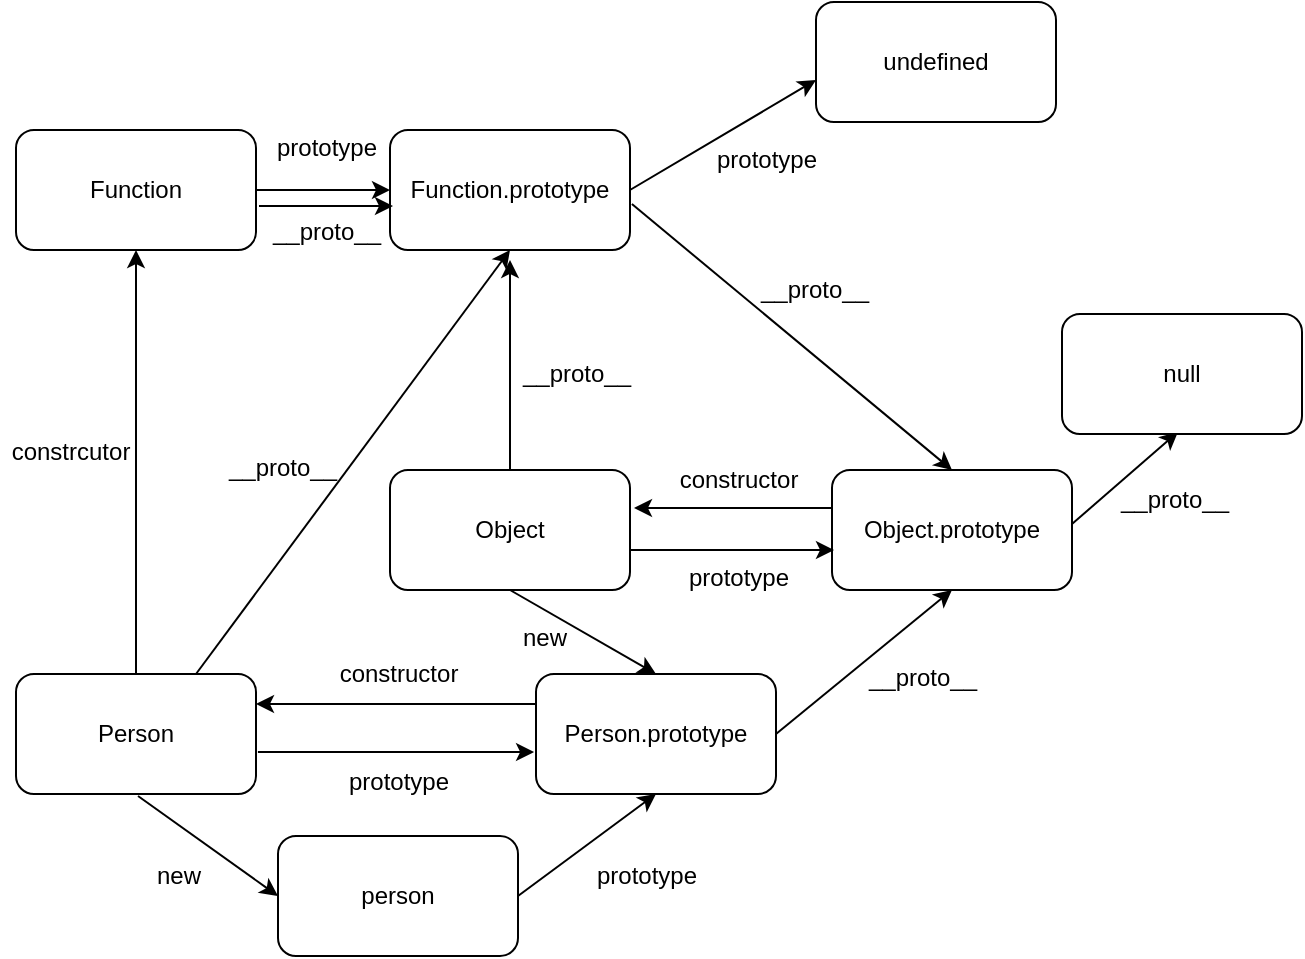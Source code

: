 <mxfile version="13.10.0" type="embed">
    <diagram id="zJzKG0UhQwI200rbQy-j" name="Page-1">
        <mxGraphModel dx="600" dy="658" grid="0" gridSize="10" guides="1" tooltips="1" connect="1" arrows="1" fold="1" page="1" pageScale="1" pageWidth="850" pageHeight="1100" math="0" shadow="0">
            <root>
                <mxCell id="0"/>
                <mxCell id="1" parent="0"/>
                <mxCell id="2" value="person" style="rounded=1;whiteSpace=wrap;html=1;" vertex="1" parent="1">
                    <mxGeometry x="230" y="460" width="120" height="60" as="geometry"/>
                </mxCell>
                <mxCell id="3" value="" style="endArrow=classic;html=1;entryX=0;entryY=0.5;entryDx=0;entryDy=0;" edge="1" parent="1" target="2">
                    <mxGeometry width="50" height="50" relative="1" as="geometry">
                        <mxPoint x="160" y="440" as="sourcePoint"/>
                        <mxPoint x="330" y="310" as="targetPoint"/>
                    </mxGeometry>
                </mxCell>
                <mxCell id="4" value="new" style="text;html=1;align=center;verticalAlign=middle;resizable=0;points=[];autosize=1;" vertex="1" parent="1">
                    <mxGeometry x="160" y="470" width="40" height="20" as="geometry"/>
                </mxCell>
                <mxCell id="5" value="Person" style="rounded=1;whiteSpace=wrap;html=1;" vertex="1" parent="1">
                    <mxGeometry x="99" y="379" width="120" height="60" as="geometry"/>
                </mxCell>
                <mxCell id="6" value="" style="endArrow=classic;html=1;exitX=1;exitY=0.5;exitDx=0;exitDy=0;entryX=0.5;entryY=1;entryDx=0;entryDy=0;" edge="1" parent="1" source="2" target="8">
                    <mxGeometry width="50" height="50" relative="1" as="geometry">
                        <mxPoint x="335" y="363" as="sourcePoint"/>
                        <mxPoint x="434" y="435" as="targetPoint"/>
                    </mxGeometry>
                </mxCell>
                <mxCell id="7" value="prototype" style="text;html=1;align=center;verticalAlign=middle;resizable=0;points=[];autosize=1;" vertex="1" parent="1">
                    <mxGeometry x="384" y="471" width="60" height="18" as="geometry"/>
                </mxCell>
                <mxCell id="8" value="Person.prototype" style="rounded=1;whiteSpace=wrap;html=1;" vertex="1" parent="1">
                    <mxGeometry x="359" y="379" width="120" height="60" as="geometry"/>
                </mxCell>
                <mxCell id="9" value="" style="endArrow=classic;html=1;exitX=0;exitY=0.25;exitDx=0;exitDy=0;entryX=1;entryY=0.25;entryDx=0;entryDy=0;" edge="1" parent="1" source="8" target="5">
                    <mxGeometry width="50" height="50" relative="1" as="geometry">
                        <mxPoint x="335" y="363" as="sourcePoint"/>
                        <mxPoint x="385" y="313" as="targetPoint"/>
                    </mxGeometry>
                </mxCell>
                <mxCell id="10" value="constructor" style="text;html=1;align=center;verticalAlign=middle;resizable=0;points=[];autosize=1;" vertex="1" parent="1">
                    <mxGeometry x="255.5" y="370" width="69" height="18" as="geometry"/>
                </mxCell>
                <mxCell id="11" value="" style="endArrow=classic;html=1;exitX=1.008;exitY=0.65;exitDx=0;exitDy=0;exitPerimeter=0;entryX=-0.008;entryY=0.65;entryDx=0;entryDy=0;entryPerimeter=0;" edge="1" parent="1" source="5" target="8">
                    <mxGeometry width="50" height="50" relative="1" as="geometry">
                        <mxPoint x="335" y="363" as="sourcePoint"/>
                        <mxPoint x="385" y="313" as="targetPoint"/>
                    </mxGeometry>
                </mxCell>
                <mxCell id="12" value="prototype" style="text;html=1;align=center;verticalAlign=middle;resizable=0;points=[];autosize=1;" vertex="1" parent="1">
                    <mxGeometry x="260" y="424" width="60" height="18" as="geometry"/>
                </mxCell>
                <mxCell id="14" value="constrcutor" style="text;html=1;align=center;verticalAlign=middle;resizable=0;points=[];autosize=1;" vertex="1" parent="1">
                    <mxGeometry x="91" y="259" width="69" height="18" as="geometry"/>
                </mxCell>
                <mxCell id="15" value="Function" style="rounded=1;whiteSpace=wrap;html=1;" vertex="1" parent="1">
                    <mxGeometry x="99" y="107" width="120" height="60" as="geometry"/>
                </mxCell>
                <mxCell id="19" value="" style="endArrow=classic;html=1;exitX=1;exitY=0.5;exitDx=0;exitDy=0;" edge="1" parent="1" source="8">
                    <mxGeometry width="50" height="50" relative="1" as="geometry">
                        <mxPoint x="421" y="320" as="sourcePoint"/>
                        <mxPoint x="567" y="337" as="targetPoint"/>
                    </mxGeometry>
                </mxCell>
                <mxCell id="20" value="__proto__" style="text;html=1;align=center;verticalAlign=middle;resizable=0;points=[];autosize=1;" vertex="1" parent="1">
                    <mxGeometry x="520" y="372" width="64" height="18" as="geometry"/>
                </mxCell>
                <mxCell id="22" value="&lt;span&gt;Object.prototype&lt;/span&gt;" style="rounded=1;whiteSpace=wrap;html=1;" vertex="1" parent="1">
                    <mxGeometry x="507" y="277" width="120" height="60" as="geometry"/>
                </mxCell>
                <mxCell id="23" value="Object" style="rounded=1;whiteSpace=wrap;html=1;" vertex="1" parent="1">
                    <mxGeometry x="286" y="277" width="120" height="60" as="geometry"/>
                </mxCell>
                <mxCell id="24" value="" style="endArrow=classic;html=1;exitX=0;exitY=0.25;exitDx=0;exitDy=0;" edge="1" parent="1">
                    <mxGeometry width="50" height="50" relative="1" as="geometry">
                        <mxPoint x="507" y="296" as="sourcePoint"/>
                        <mxPoint x="408" y="296" as="targetPoint"/>
                    </mxGeometry>
                </mxCell>
                <mxCell id="25" value="" style="endArrow=classic;html=1;exitX=1.008;exitY=0.65;exitDx=0;exitDy=0;exitPerimeter=0;" edge="1" parent="1">
                    <mxGeometry width="50" height="50" relative="1" as="geometry">
                        <mxPoint x="406" y="317" as="sourcePoint"/>
                        <mxPoint x="508" y="317" as="targetPoint"/>
                    </mxGeometry>
                </mxCell>
                <mxCell id="26" value="constructor" style="text;html=1;align=center;verticalAlign=middle;resizable=0;points=[];autosize=1;" vertex="1" parent="1">
                    <mxGeometry x="425" y="273" width="69" height="18" as="geometry"/>
                </mxCell>
                <mxCell id="27" value="prototype" style="text;html=1;align=center;verticalAlign=middle;resizable=0;points=[];autosize=1;" vertex="1" parent="1">
                    <mxGeometry x="429.5" y="322" width="60" height="18" as="geometry"/>
                </mxCell>
                <mxCell id="31" value="" style="endArrow=classic;html=1;exitX=0.5;exitY=0;exitDx=0;exitDy=0;entryX=0.5;entryY=1;entryDx=0;entryDy=0;" edge="1" parent="1" source="5" target="15">
                    <mxGeometry width="50" height="50" relative="1" as="geometry">
                        <mxPoint x="230" y="347" as="sourcePoint"/>
                        <mxPoint x="156" y="340" as="targetPoint"/>
                    </mxGeometry>
                </mxCell>
                <mxCell id="32" value="" style="endArrow=classic;html=1;exitX=0.5;exitY=1;exitDx=0;exitDy=0;entryX=0.5;entryY=0;entryDx=0;entryDy=0;" edge="1" parent="1" source="23" target="8">
                    <mxGeometry width="50" height="50" relative="1" as="geometry">
                        <mxPoint x="523" y="347" as="sourcePoint"/>
                        <mxPoint x="573" y="297" as="targetPoint"/>
                    </mxGeometry>
                </mxCell>
                <mxCell id="33" value="new" style="text;html=1;align=center;verticalAlign=middle;resizable=0;points=[];autosize=1;" vertex="1" parent="1">
                    <mxGeometry x="347" y="352" width="32" height="18" as="geometry"/>
                </mxCell>
                <mxCell id="34" value="" style="endArrow=classic;html=1;exitX=1;exitY=0.5;exitDx=0;exitDy=0;" edge="1" parent="1">
                    <mxGeometry width="50" height="50" relative="1" as="geometry">
                        <mxPoint x="627" y="304" as="sourcePoint"/>
                        <mxPoint x="680" y="258" as="targetPoint"/>
                    </mxGeometry>
                </mxCell>
                <mxCell id="36" value="__proto__" style="text;html=1;align=center;verticalAlign=middle;resizable=0;points=[];autosize=1;" vertex="1" parent="1">
                    <mxGeometry x="646" y="283" width="64" height="18" as="geometry"/>
                </mxCell>
                <mxCell id="38" value="null" style="rounded=1;whiteSpace=wrap;html=1;" vertex="1" parent="1">
                    <mxGeometry x="622" y="199" width="120" height="60" as="geometry"/>
                </mxCell>
                <mxCell id="39" value="" style="endArrow=classic;html=1;exitX=0.5;exitY=0;exitDx=0;exitDy=0;" edge="1" parent="1" source="23">
                    <mxGeometry width="50" height="50" relative="1" as="geometry">
                        <mxPoint x="324" y="350" as="sourcePoint"/>
                        <mxPoint x="346" y="172" as="targetPoint"/>
                    </mxGeometry>
                </mxCell>
                <mxCell id="40" value="__proto__" style="text;html=1;align=center;verticalAlign=middle;resizable=0;points=[];autosize=1;" vertex="1" parent="1">
                    <mxGeometry x="347" y="220" width="64" height="18" as="geometry"/>
                </mxCell>
                <mxCell id="41" value="Function.prototype" style="rounded=1;whiteSpace=wrap;html=1;" vertex="1" parent="1">
                    <mxGeometry x="286" y="107" width="120" height="60" as="geometry"/>
                </mxCell>
                <mxCell id="42" value="" style="endArrow=classic;html=1;exitX=0.75;exitY=0;exitDx=0;exitDy=0;entryX=0.5;entryY=1;entryDx=0;entryDy=0;" edge="1" parent="1" source="5" target="41">
                    <mxGeometry width="50" height="50" relative="1" as="geometry">
                        <mxPoint x="340" y="350" as="sourcePoint"/>
                        <mxPoint x="390" y="300" as="targetPoint"/>
                    </mxGeometry>
                </mxCell>
                <mxCell id="43" value="__proto__" style="text;html=1;align=center;verticalAlign=middle;resizable=0;points=[];autosize=1;" vertex="1" parent="1">
                    <mxGeometry x="200" y="267" width="64" height="18" as="geometry"/>
                </mxCell>
                <mxCell id="50" value="prototype" style="text;html=1;align=center;verticalAlign=middle;resizable=0;points=[];autosize=1;" vertex="1" parent="1">
                    <mxGeometry x="224" y="107" width="60" height="18" as="geometry"/>
                </mxCell>
                <mxCell id="51" value="" style="endArrow=classic;html=1;exitX=1.008;exitY=0.617;exitDx=0;exitDy=0;exitPerimeter=0;entryX=0.5;entryY=0;entryDx=0;entryDy=0;" edge="1" parent="1" source="41" target="22">
                    <mxGeometry width="50" height="50" relative="1" as="geometry">
                        <mxPoint x="460" y="350" as="sourcePoint"/>
                        <mxPoint x="510" y="300" as="targetPoint"/>
                    </mxGeometry>
                </mxCell>
                <mxCell id="52" value="__proto__" style="text;html=1;align=center;verticalAlign=middle;resizable=0;points=[];autosize=1;" vertex="1" parent="1">
                    <mxGeometry x="466" y="178" width="64" height="18" as="geometry"/>
                </mxCell>
                <mxCell id="53" value="" style="endArrow=classic;html=1;exitX=1;exitY=0.5;exitDx=0;exitDy=0;entryX=0;entryY=0.5;entryDx=0;entryDy=0;" edge="1" parent="1" source="15" target="41">
                    <mxGeometry width="50" height="50" relative="1" as="geometry">
                        <mxPoint x="214" y="225" as="sourcePoint"/>
                        <mxPoint x="264" y="175" as="targetPoint"/>
                    </mxGeometry>
                </mxCell>
                <mxCell id="54" value="" style="endArrow=classic;html=1;exitX=1;exitY=0.5;exitDx=0;exitDy=0;entryX=0;entryY=0.5;entryDx=0;entryDy=0;" edge="1" parent="1">
                    <mxGeometry width="50" height="50" relative="1" as="geometry">
                        <mxPoint x="220.5" y="145" as="sourcePoint"/>
                        <mxPoint x="287.5" y="145" as="targetPoint"/>
                    </mxGeometry>
                </mxCell>
                <mxCell id="56" value="__proto__" style="text;html=1;align=center;verticalAlign=middle;resizable=0;points=[];autosize=1;" vertex="1" parent="1">
                    <mxGeometry x="222" y="149" width="64" height="18" as="geometry"/>
                </mxCell>
                <mxCell id="57" value="" style="endArrow=classic;html=1;exitX=1;exitY=0.5;exitDx=0;exitDy=0;" edge="1" parent="1" source="41">
                    <mxGeometry width="50" height="50" relative="1" as="geometry">
                        <mxPoint x="387" y="207" as="sourcePoint"/>
                        <mxPoint x="499" y="82" as="targetPoint"/>
                    </mxGeometry>
                </mxCell>
                <mxCell id="59" value="prototype" style="text;html=1;align=center;verticalAlign=middle;resizable=0;points=[];autosize=1;" vertex="1" parent="1">
                    <mxGeometry x="444" y="113" width="60" height="18" as="geometry"/>
                </mxCell>
                <mxCell id="61" value="undefined" style="rounded=1;whiteSpace=wrap;html=1;" vertex="1" parent="1">
                    <mxGeometry x="499" y="43" width="120" height="60" as="geometry"/>
                </mxCell>
            </root>
        </mxGraphModel>
    </diagram>
</mxfile>